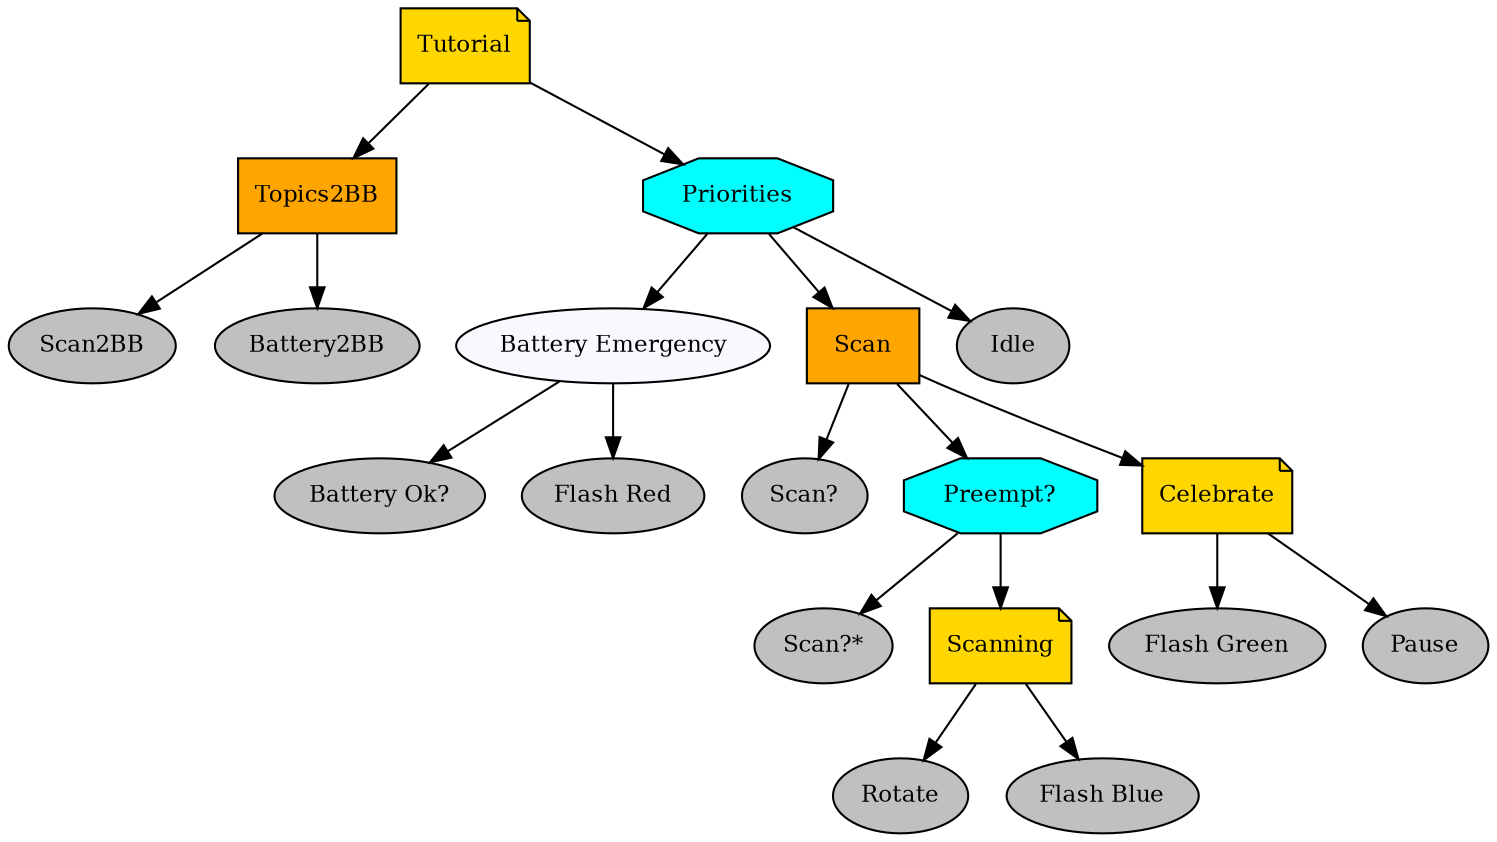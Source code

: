 digraph tutorial {
graph [fontname="times-roman"];
node [fontname="times-roman"];
edge [fontname="times-roman"];
Tutorial [fillcolor=gold, fontcolor=black, fontsize=11, shape=note, style=filled];
Topics2BB [fillcolor=orange, fontcolor=black, fontsize=11, shape=box, style=filled];
Tutorial -> Topics2BB;
Scan2BB [fillcolor=gray, fontcolor=black, fontsize=11, shape=ellipse, style=filled];
Topics2BB -> Scan2BB;
Battery2BB [fillcolor=gray, fontcolor=black, fontsize=11, shape=ellipse, style=filled];
Topics2BB -> Battery2BB;
Priorities [fillcolor=cyan, fontcolor=black, fontsize=11, shape=octagon, style=filled];
Tutorial -> Priorities;
"Battery Emergency" [fillcolor=ghostwhite, fontcolor=black, fontsize=11, shape=ellipse, style=filled];
Priorities -> "Battery Emergency";
"Battery Ok?" [fillcolor=gray, fontcolor=black, fontsize=11, shape=ellipse, style=filled];
"Battery Emergency" -> "Battery Ok?";
"Flash Red" [fillcolor=gray, fontcolor=black, fontsize=11, shape=ellipse, style=filled];
"Battery Emergency" -> "Flash Red";
Scan [fillcolor=orange, fontcolor=black, fontsize=11, shape=box, style=filled];
Priorities -> Scan;
"Scan?" [fillcolor=gray, fontcolor=black, fontsize=11, shape=ellipse, style=filled];
Scan -> "Scan?";
"Preempt?" [fillcolor=cyan, fontcolor=black, fontsize=11, shape=octagon, style=filled];
Scan -> "Preempt?";
"Scan?*" [fillcolor=gray, fontcolor=black, fontsize=11, shape=ellipse, style=filled];
"Preempt?" -> "Scan?*";
Scanning [fillcolor=gold, fontcolor=black, fontsize=11, shape=note, style=filled];
"Preempt?" -> Scanning;
Rotate [fillcolor=gray, fontcolor=black, fontsize=11, shape=ellipse, style=filled];
Scanning -> Rotate;
"Flash Blue" [fillcolor=gray, fontcolor=black, fontsize=11, shape=ellipse, style=filled];
Scanning -> "Flash Blue";
Celebrate [fillcolor=gold, fontcolor=black, fontsize=11, shape=note, style=filled];
Scan -> Celebrate;
"Flash Green" [fillcolor=gray, fontcolor=black, fontsize=11, shape=ellipse, style=filled];
Celebrate -> "Flash Green";
Pause [fillcolor=gray, fontcolor=black, fontsize=11, shape=ellipse, style=filled];
Celebrate -> Pause;
Idle [fillcolor=gray, fontcolor=black, fontsize=11, shape=ellipse, style=filled];
Priorities -> Idle;
}

